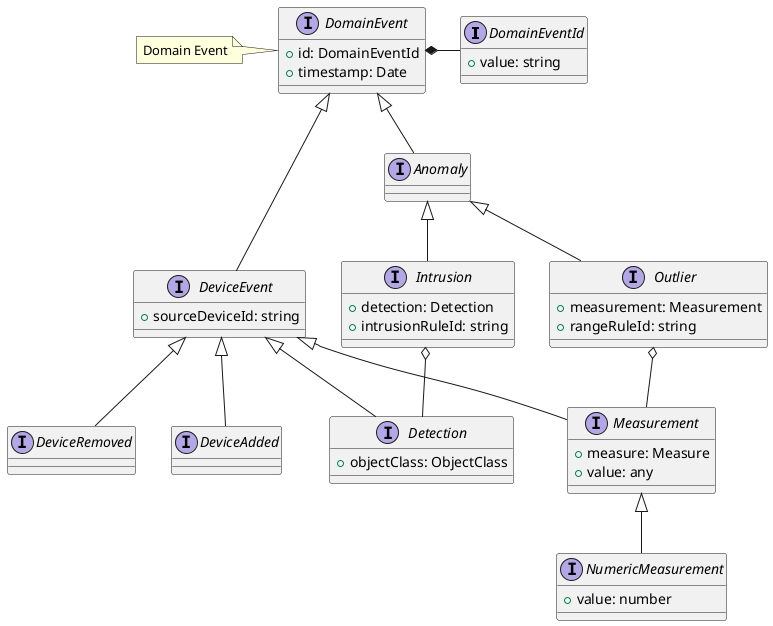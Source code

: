 @startuml

interface DomainEventId {
  + value: string
}

interface DomainEvent {
  + id: DomainEventId
  + timestamp: Date
}
note left of DomainEvent: Domain Event
DomainEvent *- DomainEventId

interface DeviceEvent extends DomainEvent {
  + sourceDeviceId: string
}

interface Anomaly extends DomainEvent

interface Outlier extends Anomaly {
  + measurement: Measurement
  + rangeRuleId: string
}

interface Intrusion extends Anomaly {
  + detection: Detection
  + intrusionRuleId: string
}

interface Measurement extends DeviceEvent {
  + measure: Measure
  + value: any
}
Outlier o-- Measurement
Intrusion o-- Detection

interface NumericMeasurement extends Measurement {
  + value: number
}

interface Detection extends DeviceEvent {
  + objectClass: ObjectClass
}

interface DeviceAdded
DeviceEvent <|-- DeviceAdded

interface DeviceRemoved
DeviceEvent <|-- DeviceRemoved

@enduml

